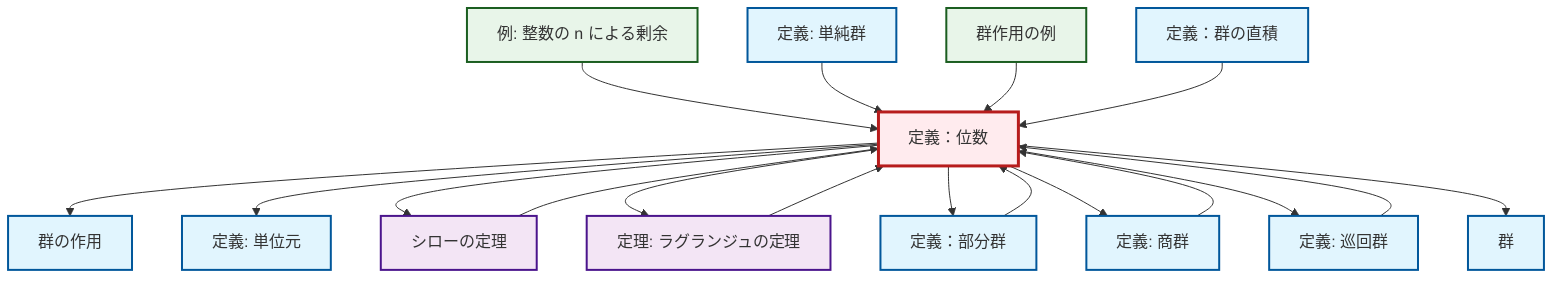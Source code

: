 graph TD
    classDef definition fill:#e1f5fe,stroke:#01579b,stroke-width:2px
    classDef theorem fill:#f3e5f5,stroke:#4a148c,stroke-width:2px
    classDef axiom fill:#fff3e0,stroke:#e65100,stroke-width:2px
    classDef example fill:#e8f5e9,stroke:#1b5e20,stroke-width:2px
    classDef current fill:#ffebee,stroke:#b71c1c,stroke-width:3px
    def-direct-product["定義：群の直積"]:::definition
    def-quotient-group["定義: 商群"]:::definition
    ex-group-action-examples["群作用の例"]:::example
    thm-lagrange["定理: ラグランジュの定理"]:::theorem
    def-simple-group["定義: 単純群"]:::definition
    def-group-action["群の作用"]:::definition
    ex-quotient-integers-mod-n["例: 整数の n による剰余"]:::example
    def-group["群"]:::definition
    def-order["定義：位数"]:::definition
    thm-sylow["シローの定理"]:::theorem
    def-cyclic-group["定義: 巡回群"]:::definition
    def-subgroup["定義：部分群"]:::definition
    def-identity-element["定義: 単位元"]:::definition
    def-order --> def-group-action
    ex-quotient-integers-mod-n --> def-order
    def-cyclic-group --> def-order
    def-order --> def-identity-element
    thm-lagrange --> def-order
    def-simple-group --> def-order
    def-order --> thm-sylow
    def-order --> thm-lagrange
    def-order --> def-subgroup
    ex-group-action-examples --> def-order
    def-direct-product --> def-order
    def-order --> def-quotient-group
    def-quotient-group --> def-order
    thm-sylow --> def-order
    def-subgroup --> def-order
    def-order --> def-cyclic-group
    def-order --> def-group
    class def-order current